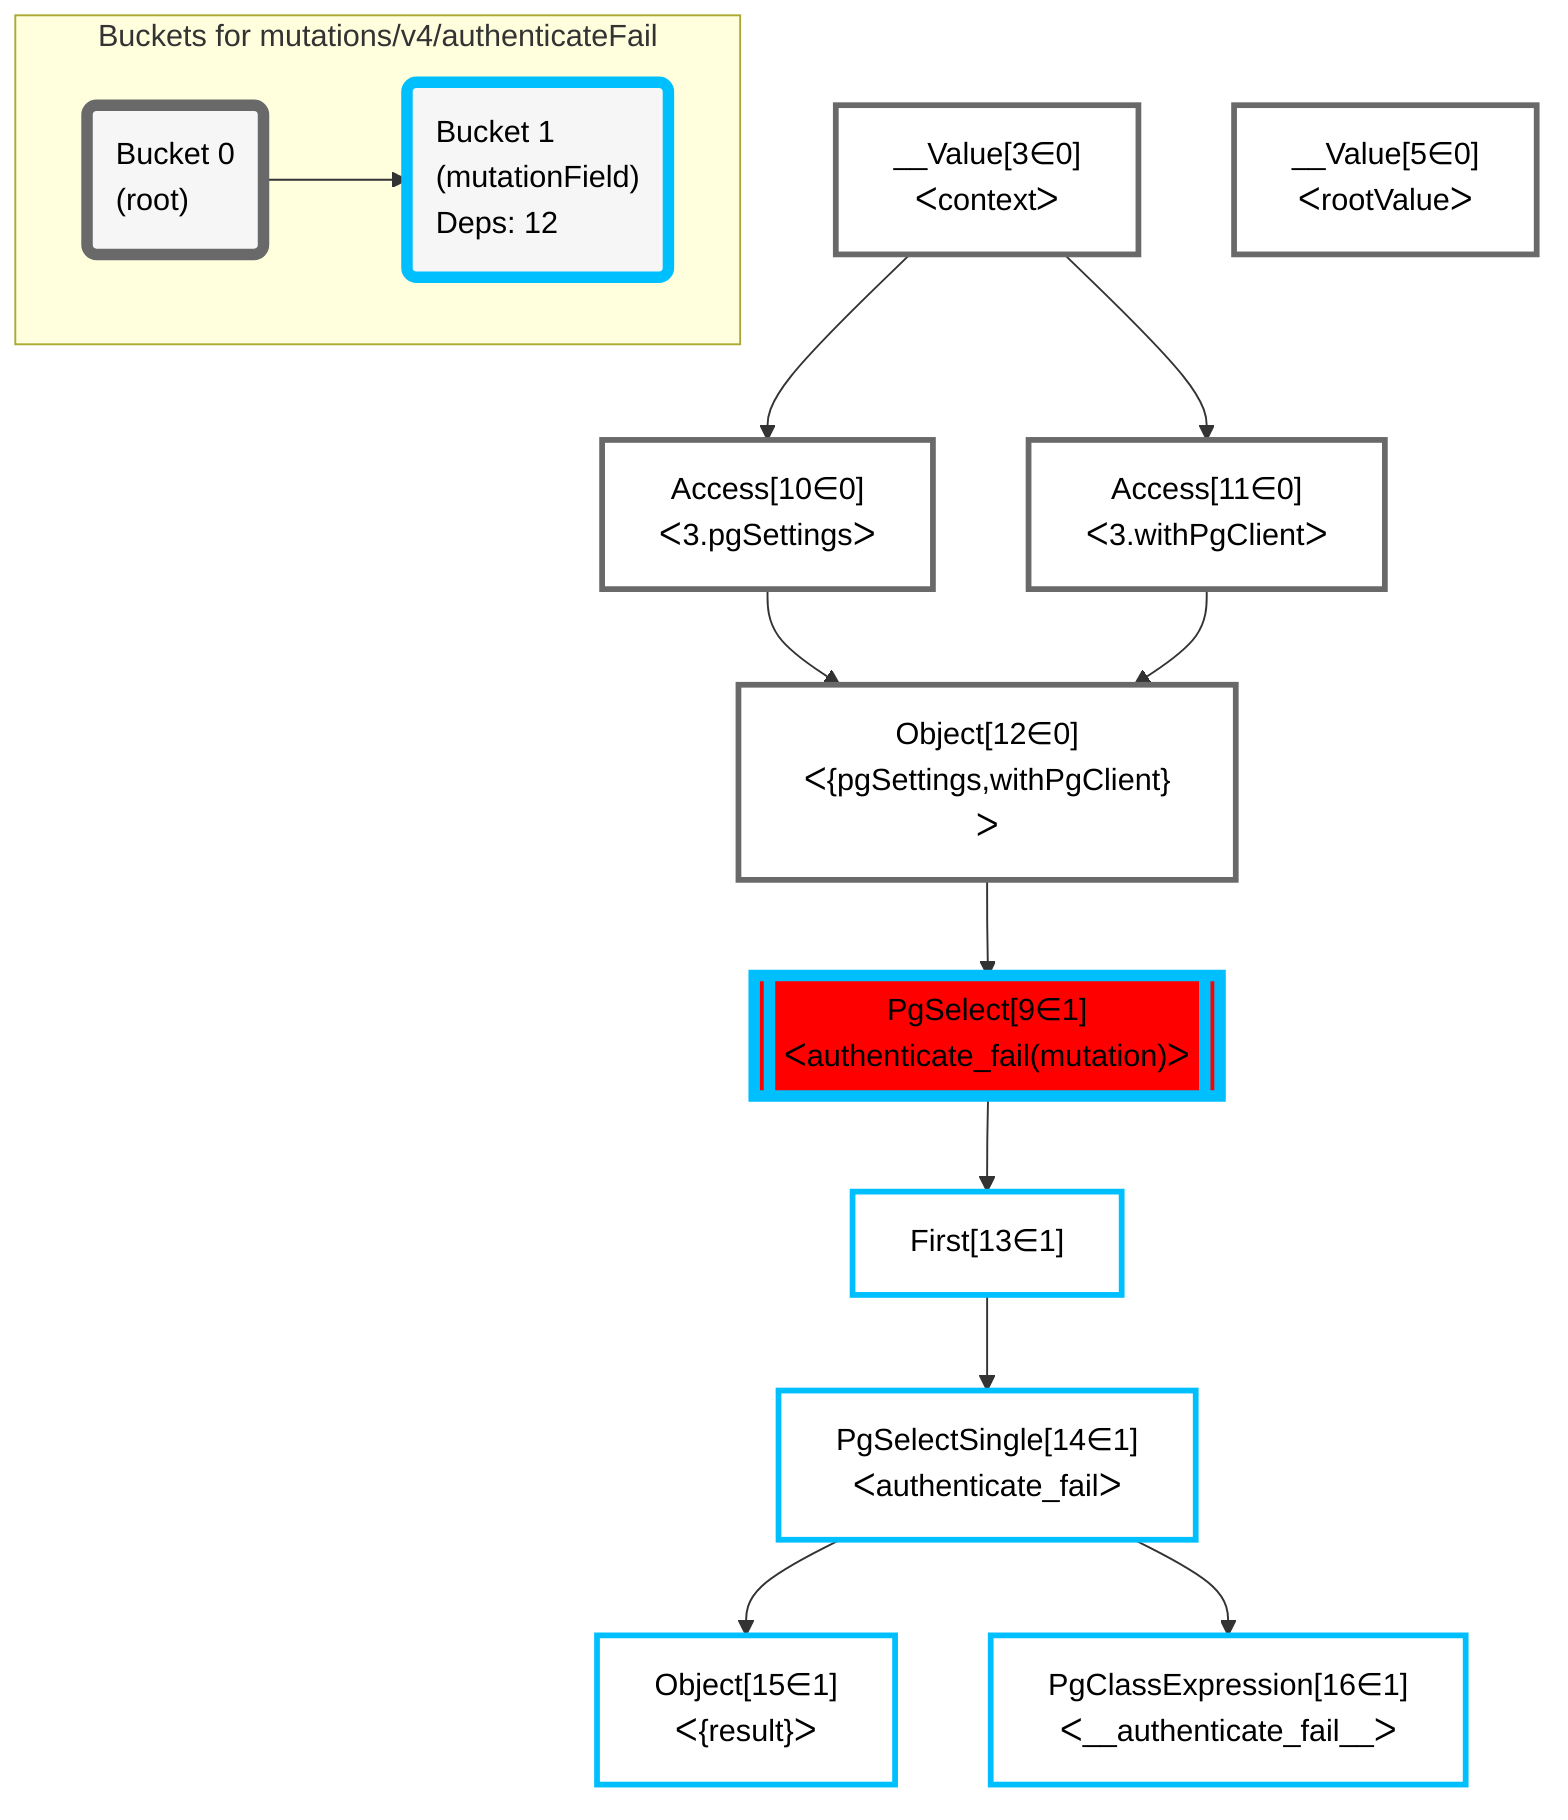 graph TD
    classDef path fill:#eee,stroke:#000,color:#000
    classDef plan fill:#fff,stroke-width:3px,color:#000
    classDef itemplan fill:#fff,stroke-width:6px,color:#000
    classDef sideeffectplan fill:#f00,stroke-width:6px,color:#000
    classDef bucket fill:#f6f6f6,color:#000,stroke-width:6px,text-align:left


    %% define steps
    __Value3["__Value[3∈0]<br />ᐸcontextᐳ"]:::plan
    __Value5["__Value[5∈0]<br />ᐸrootValueᐳ"]:::plan
    Access10["Access[10∈0]<br />ᐸ3.pgSettingsᐳ"]:::plan
    Access11["Access[11∈0]<br />ᐸ3.withPgClientᐳ"]:::plan
    Object12["Object[12∈0]<br />ᐸ{pgSettings,withPgClient}ᐳ"]:::plan
    PgSelect9[["PgSelect[9∈1]<br />ᐸauthenticate_fail(mutation)ᐳ"]]:::sideeffectplan
    First13["First[13∈1]"]:::plan
    PgSelectSingle14["PgSelectSingle[14∈1]<br />ᐸauthenticate_failᐳ"]:::plan
    Object15["Object[15∈1]<br />ᐸ{result}ᐳ"]:::plan
    PgClassExpression16["PgClassExpression[16∈1]<br />ᐸ__authenticate_fail__ᐳ"]:::plan

    %% plan dependencies
    __Value3 --> Access10
    __Value3 --> Access11
    Access10 & Access11 --> Object12
    Object12 --> PgSelect9
    PgSelect9 --> First13
    First13 --> PgSelectSingle14
    PgSelectSingle14 --> Object15
    PgSelectSingle14 --> PgClassExpression16

    %% plan-to-path relationships

    subgraph "Buckets for mutations/v4/authenticateFail"
    Bucket0("Bucket 0<br />(root)"):::bucket
    classDef bucket0 stroke:#696969
    class Bucket0,__Value3,__Value5,Access10,Access11,Object12 bucket0
    Bucket1("Bucket 1<br />(mutationField)<br />Deps: 12"):::bucket
    classDef bucket1 stroke:#00bfff
    class Bucket1,PgSelect9,First13,PgSelectSingle14,Object15,PgClassExpression16 bucket1
    Bucket0 --> Bucket1
    end